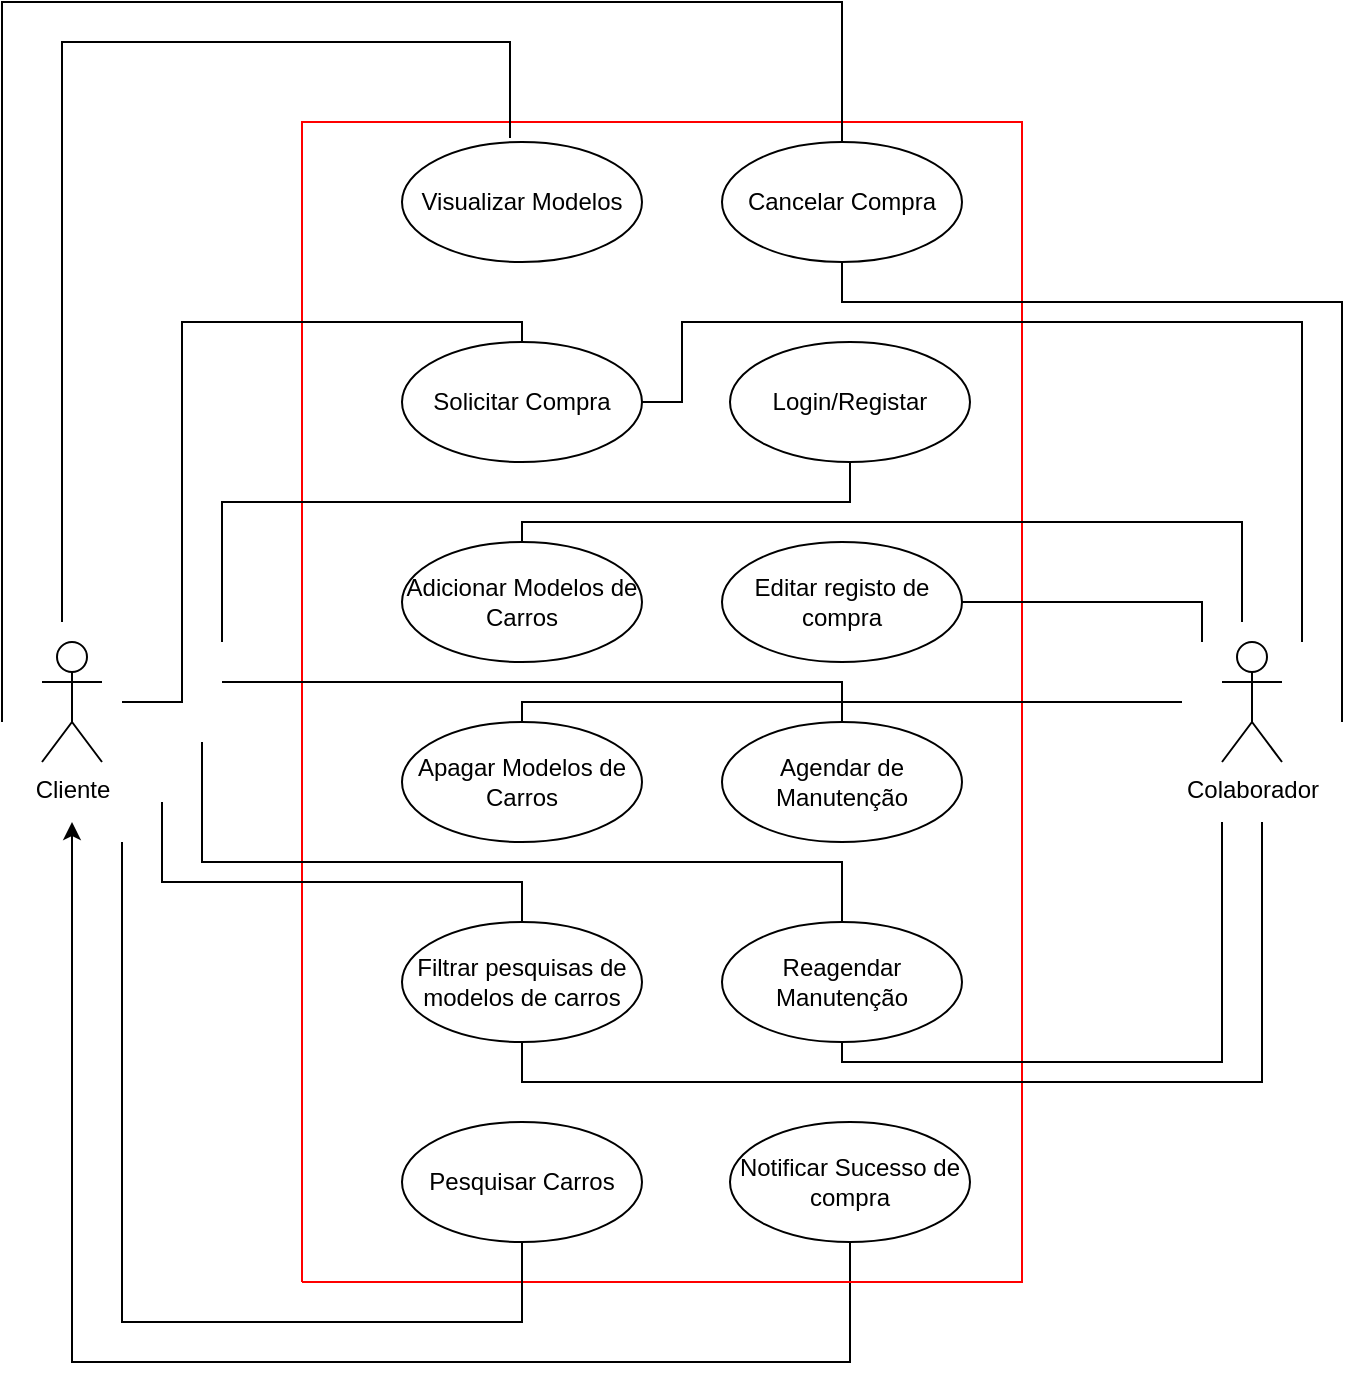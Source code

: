 <mxfile version="20.5.1" type="device"><diagram id="-uQCgHG7cDcd7S4dIK8D" name="Página-1"><mxGraphModel dx="1278" dy="1708" grid="1" gridSize="10" guides="1" tooltips="1" connect="1" arrows="1" fold="1" page="1" pageScale="1" pageWidth="827" pageHeight="1169" math="0" shadow="0"><root><mxCell id="0"/><mxCell id="1" parent="0"/><mxCell id="0eg_aK4Q8_17M33juD3Q-1" value="Cliente" style="shape=umlActor;verticalLabelPosition=bottom;verticalAlign=top;html=1;outlineConnect=0;" parent="1" vertex="1"><mxGeometry x="70" y="260" width="30" height="60" as="geometry"/></mxCell><mxCell id="0eg_aK4Q8_17M33juD3Q-3" value="Visualizar Modelos" style="ellipse;whiteSpace=wrap;html=1;" parent="1" vertex="1"><mxGeometry x="250" y="10" width="120" height="60" as="geometry"/></mxCell><mxCell id="0eg_aK4Q8_17M33juD3Q-4" value="Solicitar Compra" style="ellipse;whiteSpace=wrap;html=1;" parent="1" vertex="1"><mxGeometry x="250" y="110" width="120" height="60" as="geometry"/></mxCell><mxCell id="0eg_aK4Q8_17M33juD3Q-5" value="Adicionar Modelos de Carros" style="ellipse;whiteSpace=wrap;html=1;" parent="1" vertex="1"><mxGeometry x="250" y="210" width="120" height="60" as="geometry"/></mxCell><mxCell id="0eg_aK4Q8_17M33juD3Q-6" value="Apagar Modelos de Carros" style="ellipse;whiteSpace=wrap;html=1;" parent="1" vertex="1"><mxGeometry x="250" y="300" width="120" height="60" as="geometry"/></mxCell><mxCell id="0eg_aK4Q8_17M33juD3Q-7" value="Filtrar pesquisas de modelos de carros" style="ellipse;whiteSpace=wrap;html=1;" parent="1" vertex="1"><mxGeometry x="250" y="400" width="120" height="60" as="geometry"/></mxCell><mxCell id="0eg_aK4Q8_17M33juD3Q-8" value="Pesquisar Carros" style="ellipse;whiteSpace=wrap;html=1;" parent="1" vertex="1"><mxGeometry x="250" y="500" width="120" height="60" as="geometry"/></mxCell><mxCell id="0eg_aK4Q8_17M33juD3Q-9" value="Cancelar Compra" style="ellipse;whiteSpace=wrap;html=1;" parent="1" vertex="1"><mxGeometry x="410" y="10" width="120" height="60" as="geometry"/></mxCell><mxCell id="0eg_aK4Q8_17M33juD3Q-11" value="Agendar de Manutenção" style="ellipse;whiteSpace=wrap;html=1;" parent="1" vertex="1"><mxGeometry x="410" y="300" width="120" height="60" as="geometry"/></mxCell><mxCell id="0eg_aK4Q8_17M33juD3Q-12" value="Editar registo de compra" style="ellipse;whiteSpace=wrap;html=1;" parent="1" vertex="1"><mxGeometry x="410" y="210" width="120" height="60" as="geometry"/></mxCell><mxCell id="JymzSPSCUQnrlqj-rhYV-1" style="edgeStyle=orthogonalEdgeStyle;rounded=0;orthogonalLoop=1;jettySize=auto;html=1;exitX=0.5;exitY=1;exitDx=0;exitDy=0;" parent="1" source="0eg_aK4Q8_17M33juD3Q-13" edge="1"><mxGeometry relative="1" as="geometry"><mxPoint x="85" y="350" as="targetPoint"/><Array as="points"><mxPoint x="474" y="620"/><mxPoint x="85" y="620"/></Array></mxGeometry></mxCell><mxCell id="0eg_aK4Q8_17M33juD3Q-13" value="Notificar Sucesso de compra" style="ellipse;whiteSpace=wrap;html=1;" parent="1" vertex="1"><mxGeometry x="414" y="500" width="120" height="60" as="geometry"/></mxCell><mxCell id="0eg_aK4Q8_17M33juD3Q-14" value="Colaborador" style="shape=umlActor;verticalLabelPosition=bottom;verticalAlign=top;html=1;outlineConnect=0;" parent="1" vertex="1"><mxGeometry x="660" y="260" width="30" height="60" as="geometry"/></mxCell><mxCell id="0eg_aK4Q8_17M33juD3Q-15" value="Reagendar Manutenção" style="ellipse;whiteSpace=wrap;html=1;" parent="1" vertex="1"><mxGeometry x="410" y="400" width="120" height="60" as="geometry"/></mxCell><mxCell id="0eg_aK4Q8_17M33juD3Q-16" value="" style="endArrow=none;html=1;rounded=0;strokeColor=#FF0000;" parent="1" edge="1"><mxGeometry width="50" height="50" relative="1" as="geometry"><mxPoint x="200" y="580" as="sourcePoint"/><mxPoint x="200" y="580" as="targetPoint"/><Array as="points"><mxPoint x="380" y="580"/><mxPoint x="560" y="580"/><mxPoint x="560"/><mxPoint x="200"/></Array></mxGeometry></mxCell><mxCell id="JymzSPSCUQnrlqj-rhYV-2" value="" style="endArrow=none;html=1;rounded=0;entryX=0.45;entryY=-0.033;entryDx=0;entryDy=0;entryPerimeter=0;" parent="1" target="0eg_aK4Q8_17M33juD3Q-3" edge="1"><mxGeometry width="50" height="50" relative="1" as="geometry"><mxPoint x="80" y="250" as="sourcePoint"/><mxPoint x="280" y="-40" as="targetPoint"/><Array as="points"><mxPoint x="80" y="-40"/><mxPoint x="304" y="-40"/></Array></mxGeometry></mxCell><mxCell id="JymzSPSCUQnrlqj-rhYV-8" value="" style="endArrow=none;html=1;rounded=0;entryX=0.5;entryY=0;entryDx=0;entryDy=0;" parent="1" target="0eg_aK4Q8_17M33juD3Q-4" edge="1"><mxGeometry width="50" height="50" relative="1" as="geometry"><mxPoint x="110" y="290" as="sourcePoint"/><mxPoint x="320" y="110" as="targetPoint"/><Array as="points"><mxPoint x="140" y="290"/><mxPoint x="140" y="100"/><mxPoint x="310" y="100"/></Array></mxGeometry></mxCell><mxCell id="JymzSPSCUQnrlqj-rhYV-9" value="" style="endArrow=none;html=1;rounded=0;entryX=0.5;entryY=0;entryDx=0;entryDy=0;" parent="1" target="0eg_aK4Q8_17M33juD3Q-5" edge="1"><mxGeometry width="50" height="50" relative="1" as="geometry"><mxPoint x="670" y="250" as="sourcePoint"/><mxPoint x="310" y="200" as="targetPoint"/><Array as="points"><mxPoint x="670" y="200"/><mxPoint x="310" y="200"/></Array></mxGeometry></mxCell><mxCell id="JymzSPSCUQnrlqj-rhYV-10" value="" style="endArrow=none;html=1;rounded=0;exitX=0.5;exitY=0;exitDx=0;exitDy=0;" parent="1" source="0eg_aK4Q8_17M33juD3Q-6" edge="1"><mxGeometry width="50" height="50" relative="1" as="geometry"><mxPoint x="300" y="290" as="sourcePoint"/><mxPoint x="640" y="290" as="targetPoint"/><Array as="points"><mxPoint x="310" y="290"/></Array></mxGeometry></mxCell><mxCell id="JymzSPSCUQnrlqj-rhYV-13" value="" style="endArrow=none;html=1;rounded=0;exitX=0.5;exitY=1;exitDx=0;exitDy=0;" parent="1" source="0eg_aK4Q8_17M33juD3Q-7" edge="1"><mxGeometry width="50" height="50" relative="1" as="geometry"><mxPoint x="310" y="470" as="sourcePoint"/><mxPoint x="680" y="350" as="targetPoint"/><Array as="points"><mxPoint x="310" y="480"/><mxPoint x="680" y="480"/></Array></mxGeometry></mxCell><mxCell id="JymzSPSCUQnrlqj-rhYV-14" value="" style="endArrow=none;html=1;rounded=0;exitX=0.5;exitY=1;exitDx=0;exitDy=0;" parent="1" source="0eg_aK4Q8_17M33juD3Q-8" edge="1"><mxGeometry width="50" height="50" relative="1" as="geometry"><mxPoint x="310" y="600" as="sourcePoint"/><mxPoint x="110" y="360" as="targetPoint"/><Array as="points"><mxPoint x="310" y="600"/><mxPoint x="110" y="600"/></Array></mxGeometry></mxCell><mxCell id="JymzSPSCUQnrlqj-rhYV-15" value="" style="endArrow=none;html=1;rounded=0;exitX=0.5;exitY=1;exitDx=0;exitDy=0;" parent="1" source="0eg_aK4Q8_17M33juD3Q-15" edge="1"><mxGeometry width="50" height="50" relative="1" as="geometry"><mxPoint x="470" y="470" as="sourcePoint"/><mxPoint x="660" y="350" as="targetPoint"/><Array as="points"><mxPoint x="470" y="470"/><mxPoint x="660" y="470"/></Array></mxGeometry></mxCell><mxCell id="JymzSPSCUQnrlqj-rhYV-18" value="" style="endArrow=none;html=1;rounded=0;exitX=0.5;exitY=0;exitDx=0;exitDy=0;" parent="1" source="0eg_aK4Q8_17M33juD3Q-7" edge="1"><mxGeometry width="50" height="50" relative="1" as="geometry"><mxPoint x="240" y="450" as="sourcePoint"/><mxPoint x="130" y="340" as="targetPoint"/><Array as="points"><mxPoint x="310" y="380"/><mxPoint x="200" y="380"/><mxPoint x="130" y="380"/></Array></mxGeometry></mxCell><mxCell id="JymzSPSCUQnrlqj-rhYV-19" value="" style="endArrow=none;html=1;rounded=0;entryX=1;entryY=0.5;entryDx=0;entryDy=0;" parent="1" target="0eg_aK4Q8_17M33juD3Q-4" edge="1"><mxGeometry width="50" height="50" relative="1" as="geometry"><mxPoint x="700" y="260" as="sourcePoint"/><mxPoint x="390" y="180" as="targetPoint"/><Array as="points"><mxPoint x="700" y="200"/><mxPoint x="700" y="100"/><mxPoint x="390" y="100"/><mxPoint x="390" y="140"/></Array></mxGeometry></mxCell><mxCell id="JymzSPSCUQnrlqj-rhYV-21" value="" style="endArrow=none;html=1;rounded=0;exitX=0.5;exitY=0;exitDx=0;exitDy=0;" parent="1" source="0eg_aK4Q8_17M33juD3Q-15" edge="1"><mxGeometry width="50" height="50" relative="1" as="geometry"><mxPoint x="480" y="370" as="sourcePoint"/><mxPoint x="150" y="310" as="targetPoint"/><Array as="points"><mxPoint x="470" y="370"/><mxPoint x="150" y="370"/></Array></mxGeometry></mxCell><mxCell id="JymzSPSCUQnrlqj-rhYV-22" value="" style="endArrow=none;html=1;rounded=0;exitX=0.5;exitY=0;exitDx=0;exitDy=0;" parent="1" source="0eg_aK4Q8_17M33juD3Q-11" edge="1"><mxGeometry width="50" height="50" relative="1" as="geometry"><mxPoint x="470" y="280" as="sourcePoint"/><mxPoint x="160" y="280" as="targetPoint"/><Array as="points"><mxPoint x="470" y="280"/></Array></mxGeometry></mxCell><mxCell id="JymzSPSCUQnrlqj-rhYV-23" value="" style="endArrow=none;html=1;rounded=0;exitX=1;exitY=0.5;exitDx=0;exitDy=0;" parent="1" source="0eg_aK4Q8_17M33juD3Q-12" edge="1"><mxGeometry width="50" height="50" relative="1" as="geometry"><mxPoint x="600" y="310" as="sourcePoint"/><mxPoint x="650" y="260" as="targetPoint"/><Array as="points"><mxPoint x="650" y="240"/></Array></mxGeometry></mxCell><mxCell id="JymzSPSCUQnrlqj-rhYV-24" value="" style="endArrow=none;html=1;rounded=0;exitX=0.5;exitY=0;exitDx=0;exitDy=0;" parent="1" source="0eg_aK4Q8_17M33juD3Q-9" edge="1"><mxGeometry width="50" height="50" relative="1" as="geometry"><mxPoint x="470" y="-60" as="sourcePoint"/><mxPoint x="50" y="300" as="targetPoint"/><Array as="points"><mxPoint x="470" y="-60"/><mxPoint x="50" y="-60"/></Array></mxGeometry></mxCell><mxCell id="loRJizKKHCntLksZJjKV-3" value="" style="endArrow=none;html=1;rounded=0;entryX=0.5;entryY=1;entryDx=0;entryDy=0;" parent="1" target="0eg_aK4Q8_17M33juD3Q-9" edge="1"><mxGeometry width="50" height="50" relative="1" as="geometry"><mxPoint x="720" y="300" as="sourcePoint"/><mxPoint x="470" y="100" as="targetPoint"/><Array as="points"><mxPoint x="720" y="90"/><mxPoint x="470" y="90"/></Array></mxGeometry></mxCell><mxCell id="RAouhaPx8SDZ79eITKZA-1" value="Login/Registar" style="ellipse;whiteSpace=wrap;html=1;" vertex="1" parent="1"><mxGeometry x="414" y="110" width="120" height="60" as="geometry"/></mxCell><mxCell id="RAouhaPx8SDZ79eITKZA-2" value="" style="endArrow=none;html=1;rounded=0;exitX=0.5;exitY=1;exitDx=0;exitDy=0;" edge="1" parent="1" source="RAouhaPx8SDZ79eITKZA-1"><mxGeometry width="50" height="50" relative="1" as="geometry"><mxPoint x="480" y="190" as="sourcePoint"/><mxPoint x="160" y="260" as="targetPoint"/><Array as="points"><mxPoint x="474" y="190"/><mxPoint x="160" y="190"/></Array></mxGeometry></mxCell></root></mxGraphModel></diagram></mxfile>